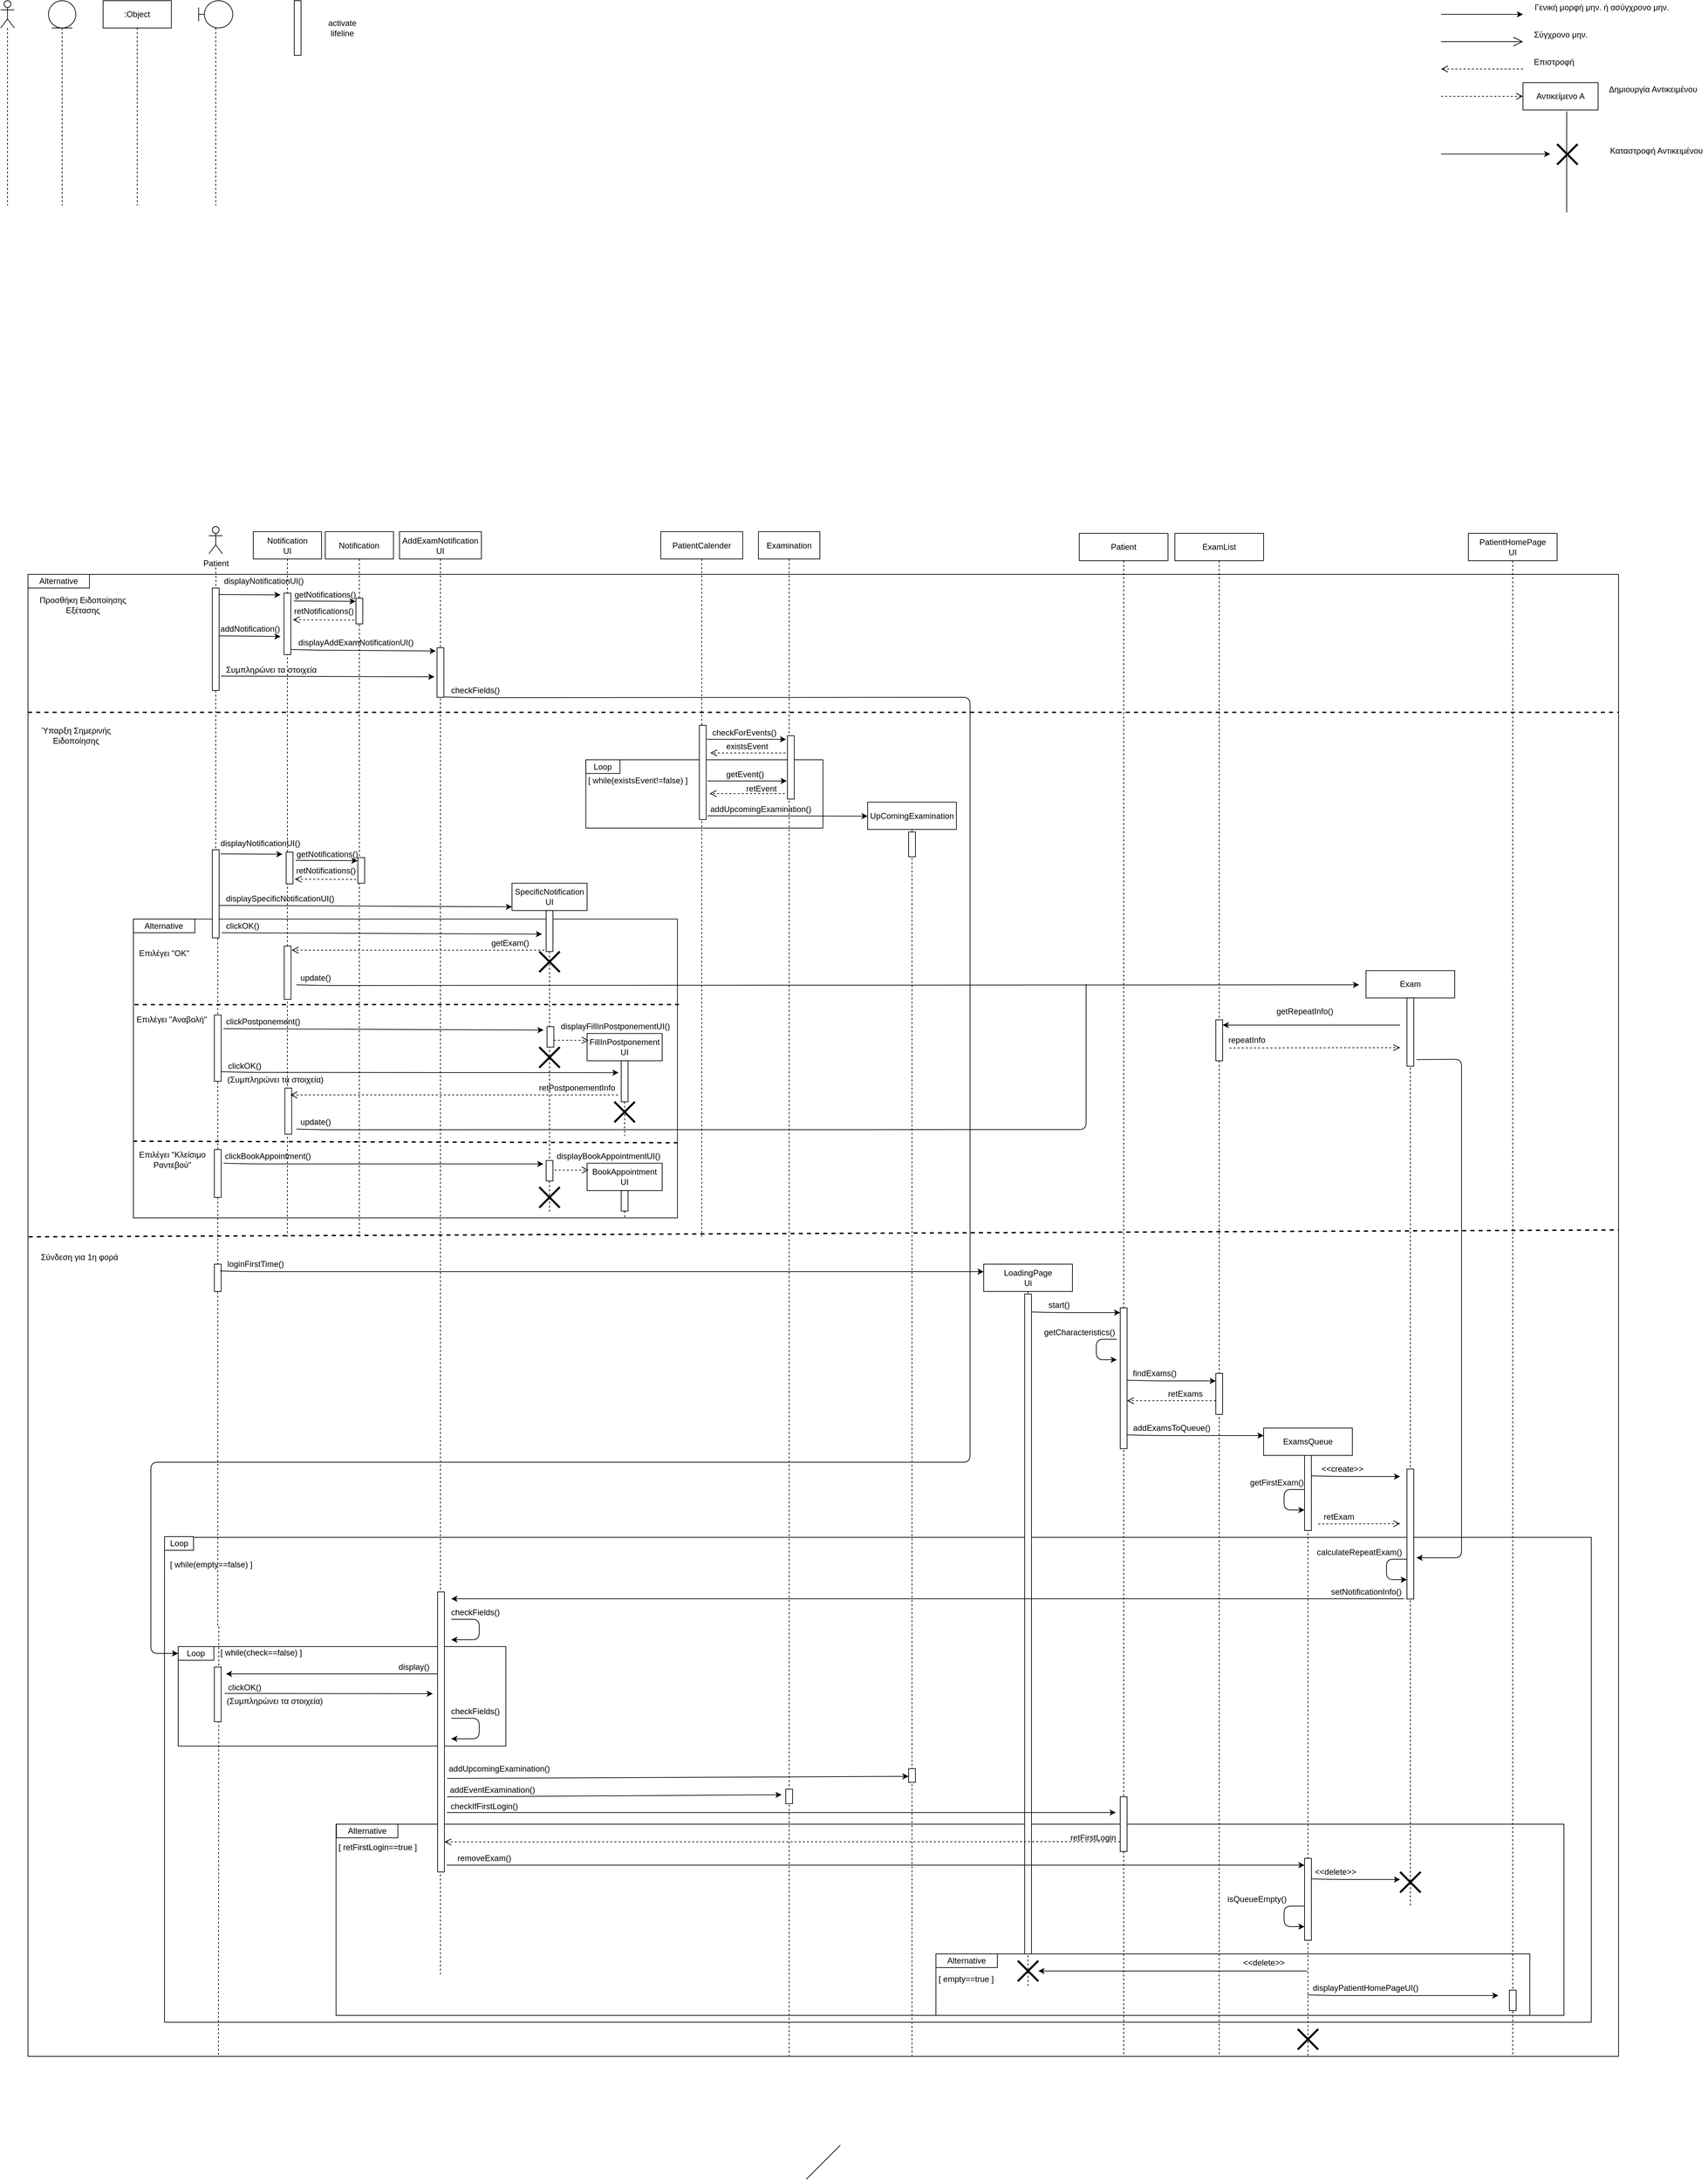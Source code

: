 <mxfile version="14.6.13" type="device"><diagram id="oEIhFgNjH7KnF-jAzQZn" name="Page-1"><mxGraphModel dx="3422" dy="1450" grid="1" gridSize="10" guides="1" tooltips="1" connect="1" arrows="1" fold="1" page="1" pageScale="1" pageWidth="827" pageHeight="1169" math="0" shadow="0"><root><mxCell id="0"/><mxCell id="1" parent="0"/><mxCell id="MWyaA15_WhM3w1yHsgMe-111" value="" style="rounded=0;whiteSpace=wrap;html=1;" parent="1" vertex="1"><mxGeometry x="-220" y="890" width="2330" height="2170" as="geometry"/></mxCell><mxCell id="gVctPpFRNkKKMHkabegQ-100" value="" style="rounded=0;whiteSpace=wrap;html=1;" parent="1" vertex="1"><mxGeometry x="-20" y="2300" width="2090" height="710" as="geometry"/></mxCell><mxCell id="gVctPpFRNkKKMHkabegQ-74" value="" style="rounded=0;whiteSpace=wrap;html=1;" parent="1" vertex="1"><mxGeometry x="231.3" y="2720" width="1798.7" height="280" as="geometry"/></mxCell><mxCell id="gVctPpFRNkKKMHkabegQ-92" value="" style="rounded=0;whiteSpace=wrap;html=1;" parent="1" vertex="1"><mxGeometry x="1110" y="2910" width="870" height="90" as="geometry"/></mxCell><mxCell id="gVctPpFRNkKKMHkabegQ-76" value="&lt;span style=&quot;color: rgb(0 , 0 , 0) ; font-family: &amp;#34;helvetica&amp;#34; ; font-size: 12px ; font-style: normal ; font-weight: 400 ; letter-spacing: normal ; text-align: center ; text-indent: 0px ; text-transform: none ; word-spacing: 0px ; background-color: rgb(248 , 249 , 250) ; display: inline ; float: none&quot;&gt;[ retFirstLogin==true ]&lt;/span&gt;" style="text;whiteSpace=wrap;html=1;" parent="1" vertex="1"><mxGeometry x="232.81" y="2740" width="127.76" height="30" as="geometry"/></mxCell><mxCell id="gVctPpFRNkKKMHkabegQ-23" value="" style="rounded=0;whiteSpace=wrap;html=1;" parent="1" vertex="1"><mxGeometry y="2460" width="480" height="145.62" as="geometry"/></mxCell><mxCell id="gVctPpFRNkKKMHkabegQ-24" value="Loop" style="rounded=0;whiteSpace=wrap;html=1;" parent="1" vertex="1"><mxGeometry y="2460" width="52.25" height="20" as="geometry"/></mxCell><mxCell id="MWyaA15_WhM3w1yHsgMe-112" value="Alternative" style="rounded=0;whiteSpace=wrap;html=1;" parent="1" vertex="1"><mxGeometry x="-220.0" y="890" width="90" height="20" as="geometry"/></mxCell><mxCell id="MWyaA15_WhM3w1yHsgMe-88" value="" style="rounded=0;whiteSpace=wrap;html=1;" parent="1" vertex="1"><mxGeometry x="597.19" y="1161.5" width="347.3" height="100" as="geometry"/></mxCell><mxCell id="MWyaA15_WhM3w1yHsgMe-33" value="" style="rounded=0;whiteSpace=wrap;html=1;" parent="1" vertex="1"><mxGeometry x="-65.59" y="1394.75" width="796.89" height="437.5" as="geometry"/></mxCell><mxCell id="MWyaA15_WhM3w1yHsgMe-34" value="Alternative" style="rounded=0;whiteSpace=wrap;html=1;" parent="1" vertex="1"><mxGeometry x="-65.59" y="1394.75" width="90" height="20" as="geometry"/></mxCell><mxCell id="LCN4esUDgM0RxM2IpIkA-10" value="" style="endArrow=classic;html=1;" parent="1" edge="1"><mxGeometry width="50" height="50" relative="1" as="geometry"><mxPoint x="1850" y="70" as="sourcePoint"/><mxPoint x="1970" y="70" as="targetPoint"/></mxGeometry></mxCell><mxCell id="LCN4esUDgM0RxM2IpIkA-11" value="Γενική μορφή μην. ή ασύγχρονο μην." style="text;html=1;align=center;verticalAlign=middle;resizable=0;points=[];autosize=1;strokeColor=none;" parent="1" vertex="1"><mxGeometry x="1980" y="50" width="210" height="20" as="geometry"/></mxCell><mxCell id="LCN4esUDgM0RxM2IpIkA-12" value="" style="endArrow=open;endFill=1;endSize=12;html=1;" parent="1" edge="1"><mxGeometry width="160" relative="1" as="geometry"><mxPoint x="1850" y="110" as="sourcePoint"/><mxPoint x="1970" y="110" as="targetPoint"/></mxGeometry></mxCell><mxCell id="LCN4esUDgM0RxM2IpIkA-13" value="Σύγχρονο μην." style="text;html=1;align=center;verticalAlign=middle;resizable=0;points=[];autosize=1;strokeColor=none;" parent="1" vertex="1"><mxGeometry x="1980" y="90" width="90" height="20" as="geometry"/></mxCell><mxCell id="LCN4esUDgM0RxM2IpIkA-15" value="" style="html=1;verticalAlign=bottom;endArrow=open;dashed=1;endSize=8;" parent="1" edge="1"><mxGeometry relative="1" as="geometry"><mxPoint x="1970" y="150" as="sourcePoint"/><mxPoint x="1850" y="150" as="targetPoint"/></mxGeometry></mxCell><mxCell id="LCN4esUDgM0RxM2IpIkA-16" value="Επιστροφή" style="text;html=1;align=center;verticalAlign=middle;resizable=0;points=[];autosize=1;strokeColor=none;" parent="1" vertex="1"><mxGeometry x="1980" y="130" width="70" height="20" as="geometry"/></mxCell><mxCell id="LCN4esUDgM0RxM2IpIkA-17" value="" style="html=1;verticalAlign=bottom;endArrow=open;dashed=1;endSize=8;" parent="1" edge="1"><mxGeometry relative="1" as="geometry"><mxPoint x="1850" y="190" as="sourcePoint"/><mxPoint x="1970" y="190" as="targetPoint"/></mxGeometry></mxCell><mxCell id="LCN4esUDgM0RxM2IpIkA-18" value="Αντικείμενο Α" style="rounded=0;whiteSpace=wrap;html=1;" parent="1" vertex="1"><mxGeometry x="1970" y="170" width="110" height="40" as="geometry"/></mxCell><mxCell id="LCN4esUDgM0RxM2IpIkA-19" value="Δημιουργία Αντικειμένου" style="text;html=1;align=center;verticalAlign=middle;resizable=0;points=[];autosize=1;strokeColor=none;" parent="1" vertex="1"><mxGeometry x="2090" y="170" width="140" height="20" as="geometry"/></mxCell><mxCell id="LCN4esUDgM0RxM2IpIkA-20" value=":Object" style="shape=umlLifeline;perimeter=lifelinePerimeter;whiteSpace=wrap;html=1;container=1;collapsible=0;recursiveResize=0;outlineConnect=0;" parent="1" vertex="1"><mxGeometry x="-110" y="50" width="100" height="300" as="geometry"/></mxCell><mxCell id="LCN4esUDgM0RxM2IpIkA-25" value="" style="shape=umlLifeline;participant=umlActor;perimeter=lifelinePerimeter;whiteSpace=wrap;html=1;container=1;collapsible=0;recursiveResize=0;verticalAlign=top;spacingTop=36;outlineConnect=0;" parent="1" vertex="1"><mxGeometry x="-260" y="50" width="20" height="300" as="geometry"/></mxCell><mxCell id="LCN4esUDgM0RxM2IpIkA-26" value="" style="shape=umlLifeline;participant=umlEntity;perimeter=lifelinePerimeter;whiteSpace=wrap;html=1;container=1;collapsible=0;recursiveResize=0;verticalAlign=top;spacingTop=36;outlineConnect=0;" parent="1" vertex="1"><mxGeometry x="-190" y="50" width="40" height="300" as="geometry"/></mxCell><mxCell id="LCN4esUDgM0RxM2IpIkA-27" value="" style="shape=umlLifeline;participant=umlBoundary;perimeter=lifelinePerimeter;whiteSpace=wrap;html=1;container=1;collapsible=0;recursiveResize=0;verticalAlign=top;spacingTop=36;outlineConnect=0;" parent="1" vertex="1"><mxGeometry x="30" y="50" width="50" height="300" as="geometry"/></mxCell><mxCell id="LCN4esUDgM0RxM2IpIkA-28" value="" style="html=1;points=[];perimeter=orthogonalPerimeter;" parent="1" vertex="1"><mxGeometry x="170" y="50" width="10" height="80" as="geometry"/></mxCell><mxCell id="LCN4esUDgM0RxM2IpIkA-29" value="activate&lt;br&gt;lifeline" style="text;html=1;align=center;verticalAlign=middle;resizable=0;points=[];autosize=1;strokeColor=none;" parent="1" vertex="1"><mxGeometry x="210" y="75" width="60" height="30" as="geometry"/></mxCell><mxCell id="LCN4esUDgM0RxM2IpIkA-30" value="" style="shape=umlDestroy;whiteSpace=wrap;html=1;strokeWidth=3;" parent="1" vertex="1"><mxGeometry x="2020" y="260" width="30" height="30" as="geometry"/></mxCell><mxCell id="LCN4esUDgM0RxM2IpIkA-31" value="" style="endArrow=classic;html=1;" parent="1" edge="1"><mxGeometry width="50" height="50" relative="1" as="geometry"><mxPoint x="1850" y="274.5" as="sourcePoint"/><mxPoint x="2010" y="274.5" as="targetPoint"/></mxGeometry></mxCell><mxCell id="LCN4esUDgM0RxM2IpIkA-32" value="" style="endArrow=none;html=1;exitX=0.582;exitY=1.05;exitDx=0;exitDy=0;exitPerimeter=0;" parent="1" source="LCN4esUDgM0RxM2IpIkA-18" edge="1"><mxGeometry width="50" height="50" relative="1" as="geometry"><mxPoint x="2160" y="140" as="sourcePoint"/><mxPoint x="2034" y="360" as="targetPoint"/></mxGeometry></mxCell><mxCell id="LCN4esUDgM0RxM2IpIkA-33" value="Καταστροφή Αντικειμένου" style="text;html=1;align=center;verticalAlign=middle;resizable=0;points=[];autosize=1;strokeColor=none;" parent="1" vertex="1"><mxGeometry x="2090" y="260" width="150" height="20" as="geometry"/></mxCell><mxCell id="Wk3FWCUv6LoCJcl0GK9C-16" value="Patient" style="shape=umlActor;verticalLabelPosition=bottom;verticalAlign=top;html=1;outlineConnect=0;" parent="1" vertex="1"><mxGeometry x="45" y="820" width="20" height="40" as="geometry"/></mxCell><mxCell id="Wk3FWCUv6LoCJcl0GK9C-24" value="" style="endArrow=classic;html=1;" parent="1" edge="1"><mxGeometry width="50" height="50" relative="1" as="geometry"><mxPoint x="59.19" y="980" as="sourcePoint"/><mxPoint x="150" y="981" as="targetPoint"/></mxGeometry></mxCell><mxCell id="Wk3FWCUv6LoCJcl0GK9C-48" value="" style="html=1;points=[];perimeter=orthogonalPerimeter;" parent="1" vertex="1"><mxGeometry x="50" y="910" width="10" height="150" as="geometry"/></mxCell><mxCell id="Wk3FWCUv6LoCJcl0GK9C-49" value="" style="edgeStyle=orthogonalEdgeStyle;rounded=0;orthogonalLoop=1;jettySize=auto;html=1;dashed=1;endArrow=none;endFill=0;" parent="1" target="Wk3FWCUv6LoCJcl0GK9C-48" edge="1"><mxGeometry relative="1" as="geometry"><mxPoint x="55" y="1130" as="targetPoint"/><mxPoint x="55" y="880" as="sourcePoint"/></mxGeometry></mxCell><mxCell id="Wk3FWCUv6LoCJcl0GK9C-90" value="" style="edgeStyle=orthogonalEdgeStyle;rounded=0;orthogonalLoop=1;jettySize=auto;html=1;dashed=1;endArrow=none;endFill=0;startArrow=none;" parent="1" source="MWyaA15_WhM3w1yHsgMe-66" edge="1"><mxGeometry relative="1" as="geometry"><mxPoint x="59" y="3060" as="targetPoint"/><mxPoint x="53.19" y="839.75" as="sourcePoint"/></mxGeometry></mxCell><mxCell id="MWyaA15_WhM3w1yHsgMe-1" value="&lt;span style=&quot;color: rgba(0 , 0 , 0 , 0) ; font-family: monospace ; font-size: 0px&quot;&gt;%3CmxGraphModel%3E%3Croot%3E%3CmxCell%20id%3D%220%22%2F%3E%3CmxCell%20id%3D%221%22%20parent%3D%220%22%2F%3E%3CmxCell%20id%3D%222%22%20value%3D%22%CE%A0%CF%81%CE%BF%CF%83%CE%B8%CE%AE%CE%BA%CE%B7%20%CE%95%CE%B9%CE%B4%CE%BF%CF%80%CE%BF%CE%AF%CE%B7%CF%83%CE%B7%CF%82%20%CE%95%CE%BE%CE%AD%CF%84%CE%B1%CF%83%CE%B7%CF%82%22%20style%3D%22text%3Bhtml%3D1%3Balign%3Dcenter%3BverticalAlign%3Dmiddle%3Bresizable%3D0%3Bpoints%3D%5B%5D%3Bautosize%3D1%3BstrokeColor%3Dnone%3B%22%20vertex%3D%221%22%20parent%3D%221%22%3E%3CmxGeometry%20x%3D%22-310%22%20y%3D%222420%22%20width%3D%22200%22%20height%3D%2220%22%20as%3D%22geometry%22%2F%3E%3C%2FmxCell%3E%3C%2Froot%3E%3C%2FmxGraphModel%3E&lt;/span&gt;" style="text;html=1;align=center;verticalAlign=middle;resizable=0;points=[];autosize=1;strokeColor=none;" parent="1" vertex="1"><mxGeometry x="-70" y="910" width="20" height="20" as="geometry"/></mxCell><mxCell id="MWyaA15_WhM3w1yHsgMe-3" value="Notification&lt;br&gt;UI" style="shape=umlLifeline;perimeter=lifelinePerimeter;whiteSpace=wrap;html=1;container=1;collapsible=0;recursiveResize=0;outlineConnect=0;" parent="1" vertex="1"><mxGeometry x="110" y="827.5" width="100" height="1032.5" as="geometry"/></mxCell><mxCell id="MWyaA15_WhM3w1yHsgMe-5" value="" style="html=1;points=[];perimeter=orthogonalPerimeter;" parent="MWyaA15_WhM3w1yHsgMe-3" vertex="1"><mxGeometry x="45" y="90" width="10" height="90" as="geometry"/></mxCell><mxCell id="MWyaA15_WhM3w1yHsgMe-60" value="" style="html=1;points=[];perimeter=orthogonalPerimeter;" parent="MWyaA15_WhM3w1yHsgMe-3" vertex="1"><mxGeometry x="46.3" y="814.75" width="10" height="67.5" as="geometry"/></mxCell><mxCell id="MWyaA15_WhM3w1yHsgMe-4" value="addNotification()" style="text;html=1;align=center;verticalAlign=middle;resizable=0;points=[];autosize=1;strokeColor=none;" parent="1" vertex="1"><mxGeometry x="55" y="960" width="100" height="20" as="geometry"/></mxCell><mxCell id="MWyaA15_WhM3w1yHsgMe-6" value="AddExamNotification&lt;br&gt;UI" style="shape=umlLifeline;perimeter=lifelinePerimeter;whiteSpace=wrap;html=1;container=1;collapsible=0;recursiveResize=0;outlineConnect=0;" parent="1" vertex="1"><mxGeometry x="324.19" y="827.5" width="120" height="2112.5" as="geometry"/></mxCell><mxCell id="MWyaA15_WhM3w1yHsgMe-7" value="" style="html=1;points=[];perimeter=orthogonalPerimeter;" parent="MWyaA15_WhM3w1yHsgMe-6" vertex="1"><mxGeometry x="55" y="170" width="10" height="72.5" as="geometry"/></mxCell><mxCell id="MWyaA15_WhM3w1yHsgMe-8" value="" style="endArrow=classic;html=1;entryX=-0.179;entryY=0.065;entryDx=0;entryDy=0;entryPerimeter=0;" parent="1" target="MWyaA15_WhM3w1yHsgMe-7" edge="1"><mxGeometry width="50" height="50" relative="1" as="geometry"><mxPoint x="164.6" y="1000" as="sourcePoint"/><mxPoint x="370" y="1001" as="targetPoint"/><Array as="points"><mxPoint x="205.41" y="1001"/></Array></mxGeometry></mxCell><mxCell id="MWyaA15_WhM3w1yHsgMe-9" value="" style="endArrow=classic;html=1;" parent="1" edge="1"><mxGeometry width="50" height="50" relative="1" as="geometry"><mxPoint x="59.19" y="919.5" as="sourcePoint"/><mxPoint x="150" y="920" as="targetPoint"/></mxGeometry></mxCell><mxCell id="MWyaA15_WhM3w1yHsgMe-10" value="displayNotificationUI()" style="text;html=1;align=center;verticalAlign=middle;resizable=0;points=[];autosize=1;strokeColor=none;" parent="1" vertex="1"><mxGeometry x="60" y="890" width="130" height="20" as="geometry"/></mxCell><mxCell id="MWyaA15_WhM3w1yHsgMe-11" value="displayAddExamNotificationUI()" style="text;html=1;align=center;verticalAlign=middle;resizable=0;points=[];autosize=1;strokeColor=none;" parent="1" vertex="1"><mxGeometry x="170" y="980" width="180" height="20" as="geometry"/></mxCell><mxCell id="MWyaA15_WhM3w1yHsgMe-12" value="(Συμπληρώνει τα στοιχεία)" style="text;html=1;align=center;verticalAlign=middle;resizable=0;points=[];autosize=1;strokeColor=none;" parent="1" vertex="1"><mxGeometry x="62" y="1620.25" width="160" height="20" as="geometry"/></mxCell><mxCell id="MWyaA15_WhM3w1yHsgMe-13" value="" style="endArrow=classic;html=1;entryX=-0.39;entryY=0.29;entryDx=0;entryDy=0;entryPerimeter=0;" parent="1" target="MWyaA15_WhM3w1yHsgMe-55" edge="1"><mxGeometry width="50" height="50" relative="1" as="geometry"><mxPoint x="63.0" y="1618.25" as="sourcePoint"/><mxPoint x="633.81" y="1619.25" as="targetPoint"/><Array as="points"><mxPoint x="103.81" y="1619.25"/></Array></mxGeometry></mxCell><mxCell id="MWyaA15_WhM3w1yHsgMe-14" value="clickOK()" style="text;html=1;align=center;verticalAlign=middle;resizable=0;points=[];autosize=1;strokeColor=none;" parent="1" vertex="1"><mxGeometry x="67" y="1600.25" width="60" height="20" as="geometry"/></mxCell><mxCell id="MWyaA15_WhM3w1yHsgMe-16" value="" style="endArrow=classic;html=1;entryX=0;entryY=0.5;entryDx=0;entryDy=0;" parent="1" target="gVctPpFRNkKKMHkabegQ-24" edge="1"><mxGeometry width="50" height="50" relative="1" as="geometry"><mxPoint x="390.0" y="1069.5" as="sourcePoint"/><mxPoint x="-10" y="2470" as="targetPoint"/><Array as="points"><mxPoint x="430.81" y="1070.5"/><mxPoint x="1160" y="1070"/><mxPoint x="1160" y="2190"/><mxPoint x="-40" y="2190"/><mxPoint x="-40" y="2470"/></Array></mxGeometry></mxCell><mxCell id="MWyaA15_WhM3w1yHsgMe-17" value="checkFields()" style="text;html=1;align=center;verticalAlign=middle;resizable=0;points=[];autosize=1;strokeColor=none;" parent="1" vertex="1"><mxGeometry x="390" y="1049.5" width="90" height="20" as="geometry"/></mxCell><mxCell id="MWyaA15_WhM3w1yHsgMe-18" value="" style="endArrow=classic;html=1;" parent="1" edge="1"><mxGeometry width="50" height="50" relative="1" as="geometry"><mxPoint x="60.0" y="1374.75" as="sourcePoint"/><mxPoint x="489" y="1376.75" as="targetPoint"/></mxGeometry></mxCell><mxCell id="MWyaA15_WhM3w1yHsgMe-19" value="Notification" style="shape=umlLifeline;perimeter=lifelinePerimeter;whiteSpace=wrap;html=1;container=1;collapsible=0;recursiveResize=0;outlineConnect=0;" parent="1" vertex="1"><mxGeometry x="215.41" y="827.5" width="100" height="1032.5" as="geometry"/></mxCell><mxCell id="MWyaA15_WhM3w1yHsgMe-20" value="" style="html=1;points=[];perimeter=orthogonalPerimeter;" parent="MWyaA15_WhM3w1yHsgMe-19" vertex="1"><mxGeometry x="45" y="97.5" width="10" height="37.5" as="geometry"/></mxCell><mxCell id="MWyaA15_WhM3w1yHsgMe-24" value="retNotifications()" style="text;html=1;align=center;verticalAlign=middle;resizable=0;points=[];autosize=1;strokeColor=none;" parent="MWyaA15_WhM3w1yHsgMe-19" vertex="1"><mxGeometry x="-52" y="106.25" width="100" height="20" as="geometry"/></mxCell><mxCell id="MWyaA15_WhM3w1yHsgMe-21" value="" style="endArrow=classic;html=1;" parent="1" edge="1"><mxGeometry width="50" height="50" relative="1" as="geometry"><mxPoint x="169.19" y="929" as="sourcePoint"/><mxPoint x="260" y="929.5" as="targetPoint"/></mxGeometry></mxCell><mxCell id="MWyaA15_WhM3w1yHsgMe-22" value="getNotifications()" style="text;html=1;align=center;verticalAlign=middle;resizable=0;points=[];autosize=1;strokeColor=none;" parent="1" vertex="1"><mxGeometry x="160" y="910" width="110" height="20" as="geometry"/></mxCell><mxCell id="MWyaA15_WhM3w1yHsgMe-23" value="" style="html=1;verticalAlign=bottom;endArrow=open;dashed=1;endSize=8;" parent="1" edge="1"><mxGeometry relative="1" as="geometry"><mxPoint x="258" y="957" as="sourcePoint"/><mxPoint x="168" y="956.5" as="targetPoint"/></mxGeometry></mxCell><mxCell id="MWyaA15_WhM3w1yHsgMe-25" value="SpecificNotification&lt;br&gt;UI" style="shape=umlLifeline;perimeter=lifelinePerimeter;whiteSpace=wrap;html=1;container=1;collapsible=0;recursiveResize=0;outlineConnect=0;" parent="1" vertex="1"><mxGeometry x="489" y="1342.25" width="110" height="482.5" as="geometry"/></mxCell><mxCell id="MWyaA15_WhM3w1yHsgMe-26" value="" style="html=1;points=[];perimeter=orthogonalPerimeter;" parent="MWyaA15_WhM3w1yHsgMe-25" vertex="1"><mxGeometry x="50" y="40" width="10" height="60" as="geometry"/></mxCell><mxCell id="MWyaA15_WhM3w1yHsgMe-43" value="" style="shape=umlDestroy;whiteSpace=wrap;html=1;strokeWidth=3;" parent="MWyaA15_WhM3w1yHsgMe-25" vertex="1"><mxGeometry x="40.0" y="100" width="30" height="30" as="geometry"/></mxCell><mxCell id="MWyaA15_WhM3w1yHsgMe-69" value="" style="shape=umlDestroy;whiteSpace=wrap;html=1;strokeWidth=3;" parent="MWyaA15_WhM3w1yHsgMe-25" vertex="1"><mxGeometry x="40.0" y="240" width="30" height="30" as="geometry"/></mxCell><mxCell id="MWyaA15_WhM3w1yHsgMe-71" value="" style="html=1;points=[];perimeter=orthogonalPerimeter;" parent="MWyaA15_WhM3w1yHsgMe-25" vertex="1"><mxGeometry x="50.0" y="406" width="10" height="30" as="geometry"/></mxCell><mxCell id="MWyaA15_WhM3w1yHsgMe-78" value="" style="shape=umlDestroy;whiteSpace=wrap;html=1;strokeWidth=3;" parent="MWyaA15_WhM3w1yHsgMe-25" vertex="1"><mxGeometry x="40.0" y="445" width="30" height="30" as="geometry"/></mxCell><mxCell id="MWyaA15_WhM3w1yHsgMe-30" value="displaySpecificNotificationUI()" style="text;html=1;align=center;verticalAlign=middle;resizable=0;points=[];autosize=1;strokeColor=none;" parent="1" vertex="1"><mxGeometry x="64" y="1354.75" width="170" height="20" as="geometry"/></mxCell><mxCell id="MWyaA15_WhM3w1yHsgMe-31" value="" style="endArrow=classic;html=1;" parent="1" edge="1"><mxGeometry width="50" height="50" relative="1" as="geometry"><mxPoint x="64" y="1414.75" as="sourcePoint"/><mxPoint x="533" y="1416.75" as="targetPoint"/></mxGeometry></mxCell><mxCell id="MWyaA15_WhM3w1yHsgMe-32" value="clickOK()" style="text;html=1;align=center;verticalAlign=middle;resizable=0;points=[];autosize=1;strokeColor=none;" parent="1" vertex="1"><mxGeometry x="64" y="1394.75" width="60" height="20" as="geometry"/></mxCell><mxCell id="MWyaA15_WhM3w1yHsgMe-35" value="" style="endArrow=none;dashed=1;html=1;entryX=1.003;entryY=0.279;entryDx=0;entryDy=0;entryPerimeter=0;strokeWidth=2;" parent="1" edge="1"><mxGeometry width="50" height="50" relative="1" as="geometry"><mxPoint x="-64" y="1520" as="sourcePoint"/><mxPoint x="733.691" y="1519.813" as="targetPoint"/><Array as="points"/></mxGeometry></mxCell><mxCell id="MWyaA15_WhM3w1yHsgMe-38" value="Επιλέγει &quot;ΟΚ&quot;" style="text;html=1;align=center;verticalAlign=middle;resizable=0;points=[];autosize=1;strokeColor=none;" parent="1" vertex="1"><mxGeometry x="-65.59" y="1434.75" width="90" height="20" as="geometry"/></mxCell><mxCell id="MWyaA15_WhM3w1yHsgMe-41" value="" style="html=1;verticalAlign=bottom;endArrow=open;dashed=1;endSize=8;" parent="1" edge="1"><mxGeometry relative="1" as="geometry"><mxPoint x="536.3" y="1440.25" as="sourcePoint"/><mxPoint x="166.3" y="1440.25" as="targetPoint"/></mxGeometry></mxCell><mxCell id="MWyaA15_WhM3w1yHsgMe-42" value="getExam()" style="text;html=1;align=center;verticalAlign=middle;resizable=0;points=[];autosize=1;strokeColor=none;" parent="1" vertex="1"><mxGeometry x="451.3" y="1420.25" width="70" height="20" as="geometry"/></mxCell><mxCell id="MWyaA15_WhM3w1yHsgMe-44" value="" style="html=1;points=[];perimeter=orthogonalPerimeter;" parent="1" vertex="1"><mxGeometry x="155.3" y="1434.25" width="10" height="78" as="geometry"/></mxCell><mxCell id="MWyaA15_WhM3w1yHsgMe-45" value="" style="endArrow=classic;html=1;" parent="1" edge="1"><mxGeometry width="50" height="50" relative="1" as="geometry"><mxPoint x="173.19" y="1491" as="sourcePoint"/><mxPoint x="1730" y="1491" as="targetPoint"/><Array as="points"><mxPoint x="214.0" y="1492"/></Array></mxGeometry></mxCell><mxCell id="MWyaA15_WhM3w1yHsgMe-46" value="update()" style="text;html=1;align=center;verticalAlign=middle;resizable=0;points=[];autosize=1;strokeColor=none;" parent="1" vertex="1"><mxGeometry x="171.3" y="1471" width="60" height="20" as="geometry"/></mxCell><mxCell id="MWyaA15_WhM3w1yHsgMe-47" value="Επιλέγει &quot;Αναβολή&quot;" style="text;html=1;align=center;verticalAlign=middle;resizable=0;points=[];autosize=1;strokeColor=none;" parent="1" vertex="1"><mxGeometry x="-70" y="1532.25" width="120" height="20" as="geometry"/></mxCell><mxCell id="MWyaA15_WhM3w1yHsgMe-49" value="" style="endArrow=classic;html=1;" parent="1" edge="1"><mxGeometry width="50" height="50" relative="1" as="geometry"><mxPoint x="66.3" y="1555.25" as="sourcePoint"/><mxPoint x="535.3" y="1557.25" as="targetPoint"/></mxGeometry></mxCell><mxCell id="MWyaA15_WhM3w1yHsgMe-50" value="clickPostponement()" style="text;html=1;align=center;verticalAlign=middle;resizable=0;points=[];autosize=1;strokeColor=none;" parent="1" vertex="1"><mxGeometry x="64" y="1535.25" width="120" height="20" as="geometry"/></mxCell><mxCell id="MWyaA15_WhM3w1yHsgMe-53" value="" style="html=1;points=[];perimeter=orthogonalPerimeter;" parent="1" vertex="1"><mxGeometry x="540.3" y="1552.25" width="10" height="30" as="geometry"/></mxCell><mxCell id="MWyaA15_WhM3w1yHsgMe-54" value="FillInPostponement&lt;br&gt;UI" style="shape=umlLifeline;perimeter=lifelinePerimeter;whiteSpace=wrap;html=1;container=1;collapsible=0;recursiveResize=0;outlineConnect=0;" parent="1" vertex="1"><mxGeometry x="599" y="1562.25" width="110" height="150" as="geometry"/></mxCell><mxCell id="MWyaA15_WhM3w1yHsgMe-55" value="" style="html=1;points=[];perimeter=orthogonalPerimeter;" parent="MWyaA15_WhM3w1yHsgMe-54" vertex="1"><mxGeometry x="50" y="40" width="10" height="60" as="geometry"/></mxCell><mxCell id="MWyaA15_WhM3w1yHsgMe-56" value="" style="shape=umlDestroy;whiteSpace=wrap;html=1;strokeWidth=3;" parent="MWyaA15_WhM3w1yHsgMe-54" vertex="1"><mxGeometry x="40.0" y="100" width="30" height="30" as="geometry"/></mxCell><mxCell id="MWyaA15_WhM3w1yHsgMe-57" value="" style="html=1;verticalAlign=bottom;endArrow=open;dashed=1;endSize=8;" parent="1" edge="1"><mxGeometry relative="1" as="geometry"><mxPoint x="550.3" y="1572.25" as="sourcePoint"/><mxPoint x="601.3" y="1572.25" as="targetPoint"/></mxGeometry></mxCell><mxCell id="MWyaA15_WhM3w1yHsgMe-58" value="displayFillInPostponementUI()" style="text;html=1;align=center;verticalAlign=middle;resizable=0;points=[];autosize=1;strokeColor=none;" parent="1" vertex="1"><mxGeometry x="550.3" y="1542.25" width="180" height="20" as="geometry"/></mxCell><mxCell id="MWyaA15_WhM3w1yHsgMe-59" value="" style="html=1;verticalAlign=bottom;endArrow=open;dashed=1;endSize=8;" parent="1" edge="1"><mxGeometry relative="1" as="geometry"><mxPoint x="644.3" y="1652.25" as="sourcePoint"/><mxPoint x="164.3" y="1652.25" as="targetPoint"/></mxGeometry></mxCell><mxCell id="MWyaA15_WhM3w1yHsgMe-61" value="" style="endArrow=none;html=1;endFill=0;" parent="1" edge="1"><mxGeometry width="50" height="50" relative="1" as="geometry"><mxPoint x="173.19" y="1702.25" as="sourcePoint"/><mxPoint x="1330" y="1490" as="targetPoint"/><Array as="points"><mxPoint x="214.0" y="1703.25"/><mxPoint x="1330" y="1703"/></Array></mxGeometry></mxCell><mxCell id="MWyaA15_WhM3w1yHsgMe-62" value="update()" style="text;html=1;align=center;verticalAlign=middle;resizable=0;points=[];autosize=1;strokeColor=none;" parent="1" vertex="1"><mxGeometry x="171.3" y="1682.25" width="60" height="20" as="geometry"/></mxCell><mxCell id="MWyaA15_WhM3w1yHsgMe-63" value="retPostponementInfo" style="text;html=1;align=center;verticalAlign=middle;resizable=0;points=[];autosize=1;strokeColor=none;" parent="1" vertex="1"><mxGeometry x="519.3" y="1632.25" width="130" height="20" as="geometry"/></mxCell><mxCell id="MWyaA15_WhM3w1yHsgMe-64" value="" style="endArrow=none;dashed=1;html=1;entryX=1.003;entryY=0.279;entryDx=0;entryDy=0;entryPerimeter=0;strokeWidth=2;" parent="1" edge="1"><mxGeometry width="50" height="50" relative="1" as="geometry"><mxPoint x="-66" y="1720" as="sourcePoint"/><mxPoint x="731.331" y="1722.253" as="targetPoint"/><Array as="points"/></mxGeometry></mxCell><mxCell id="MWyaA15_WhM3w1yHsgMe-65" value="Επιλέγει &quot;Κλείσιμο &lt;br&gt;Ραντεβού&quot;" style="text;html=1;align=center;verticalAlign=middle;resizable=0;points=[];autosize=1;strokeColor=none;" parent="1" vertex="1"><mxGeometry x="-63.7" y="1732.25" width="110" height="30" as="geometry"/></mxCell><mxCell id="MWyaA15_WhM3w1yHsgMe-66" value="" style="html=1;points=[];perimeter=orthogonalPerimeter;" parent="1" vertex="1"><mxGeometry x="53" y="1732.25" width="10" height="70" as="geometry"/></mxCell><mxCell id="MWyaA15_WhM3w1yHsgMe-67" value="" style="edgeStyle=orthogonalEdgeStyle;rounded=0;orthogonalLoop=1;jettySize=auto;html=1;dashed=1;endArrow=none;endFill=0;startArrow=none;" parent="1" source="Wk3FWCUv6LoCJcl0GK9C-48" target="MWyaA15_WhM3w1yHsgMe-66" edge="1"><mxGeometry relative="1" as="geometry"><mxPoint x="56" y="2020.8" as="targetPoint"/><mxPoint x="55" y="1060" as="sourcePoint"/></mxGeometry></mxCell><mxCell id="MWyaA15_WhM3w1yHsgMe-68" value="" style="endArrow=classic;html=1;" parent="1" edge="1"><mxGeometry width="50" height="50" relative="1" as="geometry"><mxPoint x="66.49" y="1752.25" as="sourcePoint"/><mxPoint x="535.0" y="1753.25" as="targetPoint"/><Array as="points"><mxPoint x="107.3" y="1753.25"/></Array></mxGeometry></mxCell><mxCell id="MWyaA15_WhM3w1yHsgMe-72" value="clickBookAppointment()" style="text;html=1;align=center;verticalAlign=middle;resizable=0;points=[];autosize=1;strokeColor=none;" parent="1" vertex="1"><mxGeometry x="61.3" y="1732.25" width="140" height="20" as="geometry"/></mxCell><mxCell id="MWyaA15_WhM3w1yHsgMe-73" value="BookAppointment&lt;br&gt;UI" style="shape=umlLifeline;perimeter=lifelinePerimeter;whiteSpace=wrap;html=1;container=1;collapsible=0;recursiveResize=0;outlineConnect=0;" parent="1" vertex="1"><mxGeometry x="599" y="1752.25" width="110" height="80" as="geometry"/></mxCell><mxCell id="MWyaA15_WhM3w1yHsgMe-74" value="" style="html=1;points=[];perimeter=orthogonalPerimeter;" parent="MWyaA15_WhM3w1yHsgMe-73" vertex="1"><mxGeometry x="50" y="40" width="10" height="30" as="geometry"/></mxCell><mxCell id="MWyaA15_WhM3w1yHsgMe-76" value="" style="html=1;verticalAlign=bottom;endArrow=open;dashed=1;endSize=8;" parent="1" edge="1"><mxGeometry relative="1" as="geometry"><mxPoint x="551.3" y="1762.25" as="sourcePoint"/><mxPoint x="601.3" y="1762.25" as="targetPoint"/></mxGeometry></mxCell><mxCell id="MWyaA15_WhM3w1yHsgMe-77" value="displayBookAppointmentUI()" style="text;html=1;align=center;verticalAlign=middle;resizable=0;points=[];autosize=1;strokeColor=none;" parent="1" vertex="1"><mxGeometry x="545.3" y="1732.25" width="170" height="20" as="geometry"/></mxCell><mxCell id="MWyaA15_WhM3w1yHsgMe-79" value="PatientCalender" style="shape=umlLifeline;perimeter=lifelinePerimeter;whiteSpace=wrap;html=1;container=1;collapsible=0;recursiveResize=0;outlineConnect=0;" parent="1" vertex="1"><mxGeometry x="707" y="827.5" width="120" height="1032.5" as="geometry"/></mxCell><mxCell id="MWyaA15_WhM3w1yHsgMe-80" value="" style="html=1;points=[];perimeter=orthogonalPerimeter;" parent="MWyaA15_WhM3w1yHsgMe-79" vertex="1"><mxGeometry x="56.49" y="283.5" width="10" height="138" as="geometry"/></mxCell><mxCell id="MWyaA15_WhM3w1yHsgMe-81" value="Examination" style="shape=umlLifeline;perimeter=lifelinePerimeter;whiteSpace=wrap;html=1;container=1;collapsible=0;recursiveResize=0;outlineConnect=0;" parent="1" vertex="1"><mxGeometry x="850" y="827.5" width="90" height="2232.5" as="geometry"/></mxCell><mxCell id="MWyaA15_WhM3w1yHsgMe-82" value="" style="html=1;points=[];perimeter=orthogonalPerimeter;" parent="MWyaA15_WhM3w1yHsgMe-81" vertex="1"><mxGeometry x="42.49" y="298.75" width="10" height="92.75" as="geometry"/></mxCell><mxCell id="MWyaA15_WhM3w1yHsgMe-84" value="checkForEvents()" style="text;html=1;align=center;verticalAlign=middle;resizable=0;points=[];autosize=1;strokeColor=none;" parent="1" vertex="1"><mxGeometry x="774.49" y="1111.5" width="110" height="20" as="geometry"/></mxCell><mxCell id="MWyaA15_WhM3w1yHsgMe-85" value="" style="endArrow=classic;html=1;" parent="1" edge="1"><mxGeometry width="50" height="50" relative="1" as="geometry"><mxPoint x="774.49" y="1131.5" as="sourcePoint"/><mxPoint x="890.49" y="1131.5" as="targetPoint"/></mxGeometry></mxCell><mxCell id="MWyaA15_WhM3w1yHsgMe-86" value="" style="html=1;verticalAlign=bottom;endArrow=open;dashed=1;endSize=8;" parent="1" edge="1"><mxGeometry relative="1" as="geometry"><mxPoint x="889.49" y="1151.5" as="sourcePoint"/><mxPoint x="779.49" y="1151.5" as="targetPoint"/></mxGeometry></mxCell><mxCell id="MWyaA15_WhM3w1yHsgMe-87" value="existsEvent" style="text;html=1;align=center;verticalAlign=middle;resizable=0;points=[];autosize=1;strokeColor=none;" parent="1" vertex="1"><mxGeometry x="793.49" y="1131.5" width="80" height="20" as="geometry"/></mxCell><mxCell id="MWyaA15_WhM3w1yHsgMe-89" value="Loop" style="rounded=0;whiteSpace=wrap;html=1;" parent="1" vertex="1"><mxGeometry x="597.19" y="1161.5" width="50" height="20" as="geometry"/></mxCell><mxCell id="MWyaA15_WhM3w1yHsgMe-90" value="[ while(existsEvent!=false) ]" style="text;html=1;align=center;verticalAlign=middle;resizable=0;points=[];autosize=1;strokeColor=none;" parent="1" vertex="1"><mxGeometry x="593" y="1181.5" width="160" height="20" as="geometry"/></mxCell><mxCell id="MWyaA15_WhM3w1yHsgMe-93" value="" style="html=1;verticalAlign=bottom;endArrow=open;dashed=1;endSize=8;" parent="1" edge="1"><mxGeometry relative="1" as="geometry"><mxPoint x="888.49" y="1211" as="sourcePoint"/><mxPoint x="778.49" y="1211" as="targetPoint"/></mxGeometry></mxCell><mxCell id="MWyaA15_WhM3w1yHsgMe-94" value="retEvent" style="text;html=1;align=center;verticalAlign=middle;resizable=0;points=[];autosize=1;strokeColor=none;" parent="1" vertex="1"><mxGeometry x="824.49" y="1193.5" width="60" height="20" as="geometry"/></mxCell><mxCell id="MWyaA15_WhM3w1yHsgMe-95" value="getEvent()" style="text;html=1;align=center;verticalAlign=middle;resizable=0;points=[];autosize=1;strokeColor=none;" parent="1" vertex="1"><mxGeometry x="795.49" y="1172.5" width="70" height="20" as="geometry"/></mxCell><mxCell id="MWyaA15_WhM3w1yHsgMe-96" value="" style="endArrow=classic;html=1;" parent="1" edge="1"><mxGeometry width="50" height="50" relative="1" as="geometry"><mxPoint x="775.49" y="1192.5" as="sourcePoint"/><mxPoint x="891.49" y="1192.5" as="targetPoint"/></mxGeometry></mxCell><mxCell id="MWyaA15_WhM3w1yHsgMe-98" value="&lt;span&gt;UpComingExamination&lt;/span&gt;" style="shape=umlLifeline;perimeter=lifelinePerimeter;whiteSpace=wrap;html=1;container=1;collapsible=0;recursiveResize=0;outlineConnect=0;" parent="1" vertex="1"><mxGeometry x="1010" y="1223.5" width="130" height="1836.5" as="geometry"/></mxCell><mxCell id="MWyaA15_WhM3w1yHsgMe-99" value="" style="html=1;points=[];perimeter=orthogonalPerimeter;" parent="MWyaA15_WhM3w1yHsgMe-98" vertex="1"><mxGeometry x="60" y="43.75" width="10" height="36.25" as="geometry"/></mxCell><mxCell id="MWyaA15_WhM3w1yHsgMe-100" value="" style="endArrow=classic;html=1;" parent="1" edge="1"><mxGeometry width="50" height="50" relative="1" as="geometry"><mxPoint x="775.49" y="1243.5" as="sourcePoint"/><mxPoint x="1010" y="1244" as="targetPoint"/></mxGeometry></mxCell><mxCell id="MWyaA15_WhM3w1yHsgMe-101" value="addUpcomingExamination()" style="text;html=1;align=center;verticalAlign=middle;resizable=0;points=[];autosize=1;strokeColor=none;" parent="1" vertex="1"><mxGeometry x="768.49" y="1223.5" width="170" height="20" as="geometry"/></mxCell><mxCell id="MWyaA15_WhM3w1yHsgMe-27" value="" style="html=1;points=[];perimeter=orthogonalPerimeter;" parent="1" vertex="1"><mxGeometry x="50" y="1293.25" width="10" height="129" as="geometry"/></mxCell><mxCell id="MWyaA15_WhM3w1yHsgMe-48" value="" style="html=1;points=[];perimeter=orthogonalPerimeter;" parent="1" vertex="1"><mxGeometry x="53" y="1535.25" width="10" height="97" as="geometry"/></mxCell><mxCell id="MWyaA15_WhM3w1yHsgMe-102" value="" style="endArrow=classic;html=1;" parent="1" edge="1"><mxGeometry width="50" height="50" relative="1" as="geometry"><mxPoint x="61.97" y="1299.25" as="sourcePoint"/><mxPoint x="152.78" y="1299.75" as="targetPoint"/></mxGeometry></mxCell><mxCell id="MWyaA15_WhM3w1yHsgMe-103" value="displayNotificationUI()" style="text;html=1;align=center;verticalAlign=middle;resizable=0;points=[];autosize=1;strokeColor=none;" parent="1" vertex="1"><mxGeometry x="55.19" y="1273.75" width="130" height="20" as="geometry"/></mxCell><mxCell id="MWyaA15_WhM3w1yHsgMe-104" value="" style="html=1;points=[];perimeter=orthogonalPerimeter;" parent="1" vertex="1"><mxGeometry x="263.19" y="1304.75" width="10" height="37.5" as="geometry"/></mxCell><mxCell id="MWyaA15_WhM3w1yHsgMe-105" value="retNotifications()" style="text;html=1;align=center;verticalAlign=middle;resizable=0;points=[];autosize=1;strokeColor=none;" parent="1" vertex="1"><mxGeometry x="166.19" y="1313.5" width="100" height="20" as="geometry"/></mxCell><mxCell id="MWyaA15_WhM3w1yHsgMe-106" value="" style="endArrow=classic;html=1;" parent="1" edge="1"><mxGeometry width="50" height="50" relative="1" as="geometry"><mxPoint x="171.97" y="1308.75" as="sourcePoint"/><mxPoint x="262.78" y="1309.25" as="targetPoint"/></mxGeometry></mxCell><mxCell id="MWyaA15_WhM3w1yHsgMe-107" value="getNotifications()" style="text;html=1;align=center;verticalAlign=middle;resizable=0;points=[];autosize=1;strokeColor=none;" parent="1" vertex="1"><mxGeometry x="162.78" y="1289.75" width="110" height="20" as="geometry"/></mxCell><mxCell id="MWyaA15_WhM3w1yHsgMe-108" value="" style="html=1;verticalAlign=bottom;endArrow=open;dashed=1;endSize=8;" parent="1" edge="1"><mxGeometry relative="1" as="geometry"><mxPoint x="260.78" y="1336.75" as="sourcePoint"/><mxPoint x="170.78" y="1336.25" as="targetPoint"/></mxGeometry></mxCell><mxCell id="MWyaA15_WhM3w1yHsgMe-110" value="" style="html=1;points=[];perimeter=orthogonalPerimeter;" parent="1" vertex="1"><mxGeometry x="158.19" y="1296.75" width="10" height="46.5" as="geometry"/></mxCell><mxCell id="MWyaA15_WhM3w1yHsgMe-114" value="Προσθήκη Ειδοποίησης &lt;br&gt;Εξέτασης" style="text;html=1;align=center;verticalAlign=middle;resizable=0;points=[];autosize=1;strokeColor=none;" parent="1" vertex="1"><mxGeometry x="-210" y="920" width="140" height="30" as="geometry"/></mxCell><mxCell id="MWyaA15_WhM3w1yHsgMe-116" value="" style="endArrow=none;dashed=1;html=1;strokeWidth=2;" parent="1" edge="1"><mxGeometry width="50" height="50" relative="1" as="geometry"><mxPoint x="-220" y="1092" as="sourcePoint"/><mxPoint x="2110" y="1092" as="targetPoint"/><Array as="points"/></mxGeometry></mxCell><mxCell id="MWyaA15_WhM3w1yHsgMe-117" value="Ύπαρξη Σημερινής &lt;br&gt;Ειδοποίησης" style="text;html=1;align=center;verticalAlign=middle;resizable=0;points=[];autosize=1;strokeColor=none;" parent="1" vertex="1"><mxGeometry x="-210" y="1111" width="120" height="30" as="geometry"/></mxCell><mxCell id="uPNaouLCtWl6pP9uJ9Yy-1" value="" style="html=1;points=[];perimeter=orthogonalPerimeter;" parent="1" vertex="1"><mxGeometry x="53" y="1900" width="10" height="40" as="geometry"/></mxCell><mxCell id="uPNaouLCtWl6pP9uJ9Yy-2" value="" style="endArrow=classic;html=1;" parent="1" edge="1"><mxGeometry width="50" height="50" relative="1" as="geometry"><mxPoint x="61.3" y="1910" as="sourcePoint"/><mxPoint x="1180" y="1911" as="targetPoint"/><Array as="points"><mxPoint x="102.11" y="1911"/></Array></mxGeometry></mxCell><mxCell id="uPNaouLCtWl6pP9uJ9Yy-3" value="&lt;span&gt;LoadingPage&lt;br&gt;Ui&lt;br&gt;&lt;/span&gt;" style="shape=umlLifeline;perimeter=lifelinePerimeter;whiteSpace=wrap;html=1;container=1;collapsible=0;recursiveResize=0;outlineConnect=0;" parent="1" vertex="1"><mxGeometry x="1180" y="1900" width="130" height="1060" as="geometry"/></mxCell><mxCell id="uPNaouLCtWl6pP9uJ9Yy-4" value="" style="html=1;points=[];perimeter=orthogonalPerimeter;" parent="uPNaouLCtWl6pP9uJ9Yy-3" vertex="1"><mxGeometry x="60" y="43.75" width="10" height="966.25" as="geometry"/></mxCell><mxCell id="uPNaouLCtWl6pP9uJ9Yy-5" value="loginFirstTime()" style="text;html=1;align=center;verticalAlign=middle;resizable=0;points=[];autosize=1;strokeColor=none;" parent="1" vertex="1"><mxGeometry x="62.78" y="1890" width="100" height="20" as="geometry"/></mxCell><mxCell id="uPNaouLCtWl6pP9uJ9Yy-6" value="&lt;span&gt;Patient&lt;br&gt;&lt;/span&gt;" style="shape=umlLifeline;perimeter=lifelinePerimeter;whiteSpace=wrap;html=1;container=1;collapsible=0;recursiveResize=0;outlineConnect=0;" parent="1" vertex="1"><mxGeometry x="1320" y="830" width="130" height="2230" as="geometry"/></mxCell><mxCell id="uPNaouLCtWl6pP9uJ9Yy-7" value="" style="html=1;points=[];perimeter=orthogonalPerimeter;" parent="uPNaouLCtWl6pP9uJ9Yy-6" vertex="1"><mxGeometry x="60" y="1134" width="10" height="206.25" as="geometry"/></mxCell><mxCell id="uPNaouLCtWl6pP9uJ9Yy-8" value="" style="endArrow=classic;html=1;" parent="1" edge="1"><mxGeometry width="50" height="50" relative="1" as="geometry"><mxPoint x="1250.0" y="1970" as="sourcePoint"/><mxPoint x="1380" y="1971" as="targetPoint"/><Array as="points"><mxPoint x="1290.81" y="1971"/></Array></mxGeometry></mxCell><mxCell id="uPNaouLCtWl6pP9uJ9Yy-9" value="findExams()" style="text;html=1;align=center;verticalAlign=middle;resizable=0;points=[];autosize=1;strokeColor=none;" parent="1" vertex="1"><mxGeometry x="1390" y="2050" width="80" height="20" as="geometry"/></mxCell><mxCell id="uPNaouLCtWl6pP9uJ9Yy-10" value="getCharacteristics()&lt;span style=&quot;color: rgba(0 , 0 , 0 , 0) ; font-family: monospace ; font-size: 0px&quot;&gt;%3CmxGraphModel%3E%3Croot%3E%3CmxCell%20id%3D%220%22%2F%3E%3CmxCell%20id%3D%221%22%20parent%3D%220%22%2F%3E%3CmxCell%20id%3D%222%22%20value%3D%22%22%20style%3D%22endArrow%3Dclassic%3Bhtml%3D1%3BentryX%3D1.009%3BentryY%3D1.033%3BentryDx%3D0%3BentryDy%3D0%3BentryPerimeter%3D0%3B%22%20edge%3D%221%22%20target%3D%223%22%20parent%3D%221%22%3E%3CmxGeometry%20width%3D%2250%22%20height%3D%2250%22%20relative%3D%221%22%20as%3D%22geometry%22%3E%3CmxPoint%20x%3D%2250%22%20y%3D%22930%22%20as%3D%22sourcePoint%22%2F%3E%3CmxPoint%20x%3D%22160%22%20y%3D%22930%22%20as%3D%22targetPoint%22%2F%3E%3C%2FmxGeometry%3E%3C%2FmxCell%3E%3CmxCell%20id%3D%223%22%20value%3D%22%CE%A3%CF%8D%CE%BD%CE%B4%CE%B5%CF%83%CE%B7%20%CE%BC%CE%B5%CF%84%CE%AC%20%26lt%3Bbr%26gt%3B%CE%B1%CF%80%CF%8C%20%CE%95%CE%B3%CE%B3%CF%81%CE%B1%CF%86%CE%B7%22%20style%3D%22text%3Bhtml%3D1%3Balign%3Dcenter%3BverticalAlign%3Dmiddle%3Bresizable%3D0%3Bpoints%3D%5B%5D%3Bautosize%3D1%3BstrokeColor%3Dnone%3B%22%20vertex%3D%221%22%20parent%3D%221%22%3E%3CmxGeometry%20x%3D%2260%22%20y%3D%22900%22%20width%3D%2290%22%20height%3D%2230%22%20as%3D%22geometry%22%2F%3E%3C%2FmxCell%3E%3C%2Froot%3E%3C%2FmxGraphModel%3E&lt;/span&gt;&lt;span style=&quot;color: rgba(0 , 0 , 0 , 0) ; font-family: monospace ; font-size: 0px&quot;&gt;%3CmxGraphModel%3E%3Croot%3E%3CmxCell%20id%3D%220%22%2F%3E%3CmxCell%20id%3D%221%22%20parent%3D%220%22%2F%3E%3CmxCell%20id%3D%222%22%20value%3D%22%22%20style%3D%22endArrow%3Dclassic%3Bhtml%3D1%3BentryX%3D1.009%3BentryY%3D1.033%3BentryDx%3D0%3BentryDy%3D0%3BentryPerimeter%3D0%3B%22%20edge%3D%221%22%20target%3D%223%22%20parent%3D%221%22%3E%3CmxGeometry%20width%3D%2250%22%20height%3D%2250%22%20relative%3D%221%22%20as%3D%22geometry%22%3E%3CmxPoint%20x%3D%2250%22%20y%3D%22930%22%20as%3D%22sourcePoint%22%2F%3E%3CmxPoint%20x%3D%22160%22%20y%3D%22930%22%20as%3D%22targetPoint%22%2F%3E%3C%2FmxGeometry%3E%3C%2FmxCell%3E%3CmxCell%20id%3D%223%22%20value%3D%22%CE%A3%CF%8D%CE%BD%CE%B4%CE%B5%CF%83%CE%B7%20%CE%BC%CE%B5%CF%84%CE%AC%20%26lt%3Bbr%26gt%3B%CE%B1%CF%80%CF%8C%20%CE%95%CE%B3%CE%B3%CF%81%CE%B1%CF%86%CE%B7%22%20style%3D%22text%3Bhtml%3D1%3Balign%3Dcenter%3BverticalAlign%3Dmiddle%3Bresizable%3D0%3Bpoints%3D%5B%5D%3Bautosize%3D1%3BstrokeColor%3Dnone%3B%22%20vertex%3D%221%22%20parent%3D%221%22%3E%3CmxGeometry%20x%3D%2260%22%20y%3D%22900%22%20width%3D%2290%22%20height%3D%2230%22%20as%3D%22geometry%22%2F%3E%3C%2FmxCell%3E%3C%2Froot%3E%3C%2FmxGraphModel%3EChar&lt;/span&gt;" style="text;html=1;align=center;verticalAlign=middle;resizable=0;points=[];autosize=1;strokeColor=none;" parent="1" vertex="1"><mxGeometry x="1260" y="1990" width="120" height="20" as="geometry"/></mxCell><mxCell id="uPNaouLCtWl6pP9uJ9Yy-11" value="" style="endArrow=classic;html=1;" parent="1" edge="1"><mxGeometry width="50" height="50" relative="1" as="geometry"><mxPoint x="1375" y="2010" as="sourcePoint"/><mxPoint x="1375" y="2040" as="targetPoint"/><Array as="points"><mxPoint x="1345" y="2010"/><mxPoint x="1345" y="2040"/></Array></mxGeometry></mxCell><mxCell id="uPNaouLCtWl6pP9uJ9Yy-12" value="" style="endArrow=classic;html=1;" parent="1" edge="1"><mxGeometry width="50" height="50" relative="1" as="geometry"><mxPoint x="1390" y="2070" as="sourcePoint"/><mxPoint x="1520.0" y="2071" as="targetPoint"/><Array as="points"><mxPoint x="1430.81" y="2071"/></Array></mxGeometry></mxCell><mxCell id="uPNaouLCtWl6pP9uJ9Yy-13" value="&lt;span&gt;ExamList&lt;br&gt;&lt;/span&gt;" style="shape=umlLifeline;perimeter=lifelinePerimeter;whiteSpace=wrap;html=1;container=1;collapsible=0;recursiveResize=0;outlineConnect=0;" parent="1" vertex="1"><mxGeometry x="1460" y="830" width="130" height="2230" as="geometry"/></mxCell><mxCell id="uPNaouLCtWl6pP9uJ9Yy-14" value="" style="html=1;points=[];perimeter=orthogonalPerimeter;" parent="uPNaouLCtWl6pP9uJ9Yy-13" vertex="1"><mxGeometry x="60" y="712.25" width="10" height="60" as="geometry"/></mxCell><mxCell id="uPNaouLCtWl6pP9uJ9Yy-15" value="" style="html=1;verticalAlign=bottom;endArrow=open;dashed=1;endSize=8;" parent="1" edge="1"><mxGeometry relative="1" as="geometry"><mxPoint x="1520.0" y="2100" as="sourcePoint"/><mxPoint x="1390" y="2100" as="targetPoint"/></mxGeometry></mxCell><mxCell id="uPNaouLCtWl6pP9uJ9Yy-16" value="retExams" style="text;html=1;align=center;verticalAlign=middle;resizable=0;points=[];autosize=1;strokeColor=none;" parent="1" vertex="1"><mxGeometry x="1440" y="2080" width="70" height="20" as="geometry"/></mxCell><mxCell id="uPNaouLCtWl6pP9uJ9Yy-17" value="&lt;span&gt;ExamsQueue&lt;br&gt;&lt;/span&gt;" style="shape=umlLifeline;perimeter=lifelinePerimeter;whiteSpace=wrap;html=1;container=1;collapsible=0;recursiveResize=0;outlineConnect=0;" parent="1" vertex="1"><mxGeometry x="1590" y="2140" width="130" height="920" as="geometry"/></mxCell><mxCell id="uPNaouLCtWl6pP9uJ9Yy-18" value="" style="html=1;points=[];perimeter=orthogonalPerimeter;" parent="uPNaouLCtWl6pP9uJ9Yy-17" vertex="1"><mxGeometry x="60" y="40" width="10" height="110" as="geometry"/></mxCell><mxCell id="uPNaouLCtWl6pP9uJ9Yy-19" value="" style="endArrow=classic;html=1;" parent="1" edge="1"><mxGeometry width="50" height="50" relative="1" as="geometry"><mxPoint x="1390.0" y="2150" as="sourcePoint"/><mxPoint x="1590" y="2151" as="targetPoint"/><Array as="points"><mxPoint x="1430.81" y="2151"/></Array></mxGeometry></mxCell><mxCell id="uPNaouLCtWl6pP9uJ9Yy-20" value="addExamsToQueue()" style="text;html=1;align=center;verticalAlign=middle;resizable=0;points=[];autosize=1;strokeColor=none;" parent="1" vertex="1"><mxGeometry x="1390" y="2130" width="130" height="20" as="geometry"/></mxCell><mxCell id="uPNaouLCtWl6pP9uJ9Yy-21" value="" style="endArrow=classic;html=1;" parent="1" edge="1"><mxGeometry width="50" height="50" relative="1" as="geometry"><mxPoint x="1650.0" y="2230" as="sourcePoint"/><mxPoint x="1650.0" y="2260" as="targetPoint"/><Array as="points"><mxPoint x="1620" y="2230"/><mxPoint x="1620" y="2260"/></Array></mxGeometry></mxCell><mxCell id="uPNaouLCtWl6pP9uJ9Yy-22" value="getFirstExam()" style="text;html=1;align=center;verticalAlign=middle;resizable=0;points=[];autosize=1;strokeColor=none;" parent="1" vertex="1"><mxGeometry x="1564" y="2210" width="90" height="20" as="geometry"/></mxCell><mxCell id="gVctPpFRNkKKMHkabegQ-1" value="calculateRepeatExam()" style="text;html=1;align=center;verticalAlign=middle;resizable=0;points=[];autosize=1;strokeColor=none;" parent="1" vertex="1"><mxGeometry x="1660" y="2312" width="140" height="20" as="geometry"/></mxCell><mxCell id="gVctPpFRNkKKMHkabegQ-2" value="" style="endArrow=classic;html=1;" parent="1" edge="1"><mxGeometry width="50" height="50" relative="1" as="geometry"><mxPoint x="1800.0" y="2332" as="sourcePoint"/><mxPoint x="1800.0" y="2362" as="targetPoint"/><Array as="points"><mxPoint x="1770" y="2332"/><mxPoint x="1770" y="2362"/></Array></mxGeometry></mxCell><mxCell id="gVctPpFRNkKKMHkabegQ-4" value="" style="html=1;points=[];perimeter=orthogonalPerimeter;" parent="1" vertex="1"><mxGeometry x="1070" y="2638.75" width="10" height="20" as="geometry"/></mxCell><mxCell id="gVctPpFRNkKKMHkabegQ-6" value="start()" style="text;html=1;align=center;verticalAlign=middle;resizable=0;points=[];autosize=1;" parent="1" vertex="1"><mxGeometry x="1265" y="1950" width="50" height="20" as="geometry"/></mxCell><mxCell id="gVctPpFRNkKKMHkabegQ-8" value="setNotificationInfo()" style="text;html=1;align=center;verticalAlign=middle;resizable=0;points=[];autosize=1;strokeColor=none;" parent="1" vertex="1"><mxGeometry x="1680" y="2370.38" width="120" height="20" as="geometry"/></mxCell><mxCell id="gVctPpFRNkKKMHkabegQ-11" value="" style="html=1;verticalAlign=bottom;endArrow=open;dashed=1;endSize=8;" parent="1" edge="1"><mxGeometry relative="1" as="geometry"><mxPoint x="1670.0" y="2280.41" as="sourcePoint"/><mxPoint x="1790" y="2280" as="targetPoint"/></mxGeometry></mxCell><mxCell id="gVctPpFRNkKKMHkabegQ-12" value="retExam" style="text;html=1;align=center;verticalAlign=middle;resizable=0;points=[];autosize=1;strokeColor=none;" parent="1" vertex="1"><mxGeometry x="1670" y="2260" width="60" height="20" as="geometry"/></mxCell><mxCell id="gVctPpFRNkKKMHkabegQ-14" value="" style="endArrow=classic;html=1;" parent="1" edge="1"><mxGeometry width="50" height="50" relative="1" as="geometry"><mxPoint x="1660.0" y="2210" as="sourcePoint"/><mxPoint x="1790" y="2211" as="targetPoint"/><Array as="points"><mxPoint x="1700.81" y="2211"/></Array></mxGeometry></mxCell><mxCell id="gVctPpFRNkKKMHkabegQ-15" value="&amp;lt;&amp;lt;create&amp;gt;&amp;gt;" style="text;html=1;align=center;verticalAlign=middle;resizable=0;points=[];autosize=1;strokeColor=none;" parent="1" vertex="1"><mxGeometry x="1665" y="2190" width="80" height="20" as="geometry"/></mxCell><mxCell id="gVctPpFRNkKKMHkabegQ-20" value="checkFields()" style="text;html=1;align=center;verticalAlign=middle;resizable=0;points=[];autosize=1;strokeColor=none;" parent="1" vertex="1"><mxGeometry x="390" y="2400" width="90" height="20" as="geometry"/></mxCell><mxCell id="gVctPpFRNkKKMHkabegQ-25" value="&lt;span style=&quot;color: rgb(0 , 0 , 0) ; font-family: &amp;#34;helvetica&amp;#34; ; font-size: 12px ; font-style: normal ; font-weight: 400 ; letter-spacing: normal ; text-align: center ; text-indent: 0px ; text-transform: none ; word-spacing: 0px ; background-color: rgb(248 , 249 , 250) ; display: inline ; float: none&quot;&gt;[ while(check==false) ]&lt;/span&gt;" style="text;whiteSpace=wrap;html=1;" parent="1" vertex="1"><mxGeometry x="60" y="2455" width="127.76" height="30" as="geometry"/></mxCell><mxCell id="gVctPpFRNkKKMHkabegQ-26" value="" style="endArrow=classic;html=1;exitX=0.023;exitY=1.212;exitDx=0;exitDy=0;exitPerimeter=0;" parent="1" source="gVctPpFRNkKKMHkabegQ-27" edge="1"><mxGeometry width="50" height="50" relative="1" as="geometry"><mxPoint x="470" y="2680" as="sourcePoint"/><mxPoint x="1070" y="2650" as="targetPoint"/></mxGeometry></mxCell><mxCell id="gVctPpFRNkKKMHkabegQ-27" value="addUpcomingExamination()" style="text;html=1;align=center;verticalAlign=middle;resizable=0;points=[];autosize=1;strokeColor=none;" parent="1" vertex="1"><mxGeometry x="390.3" y="2628.75" width="160" height="20" as="geometry"/></mxCell><mxCell id="gVctPpFRNkKKMHkabegQ-28" value="" style="html=1;points=[];perimeter=orthogonalPerimeter;" parent="1" vertex="1"><mxGeometry x="890" y="2668.75" width="10" height="21.25" as="geometry"/></mxCell><mxCell id="gVctPpFRNkKKMHkabegQ-30" value="addEventExamination()" style="text;html=1;align=center;verticalAlign=middle;resizable=0;points=[];autosize=1;strokeColor=none;" parent="1" vertex="1"><mxGeometry x="390.3" y="2660" width="140" height="20" as="geometry"/></mxCell><mxCell id="gVctPpFRNkKKMHkabegQ-38" value="" style="endArrow=classic;html=1;" parent="1" edge="1"><mxGeometry width="50" height="50" relative="1" as="geometry"><mxPoint x="1660" y="2390" as="sourcePoint"/><mxPoint x="400" y="2390" as="targetPoint"/><Array as="points"><mxPoint x="1800" y="2390"/></Array></mxGeometry></mxCell><mxCell id="gVctPpFRNkKKMHkabegQ-39" value="" style="endArrow=classic;html=1;exitX=0.211;exitY=1;exitDx=0;exitDy=0;exitPerimeter=0;" parent="1" edge="1"><mxGeometry width="50" height="50" relative="1" as="geometry"><mxPoint x="399.99" y="2420" as="sourcePoint"/><mxPoint x="400" y="2450" as="targetPoint"/><Array as="points"><mxPoint x="441" y="2420"/><mxPoint x="441" y="2450"/></Array></mxGeometry></mxCell><mxCell id="gVctPpFRNkKKMHkabegQ-41" value="display()" style="text;html=1;align=center;verticalAlign=middle;resizable=0;points=[];autosize=1;strokeColor=none;" parent="1" vertex="1"><mxGeometry x="315.41" y="2480" width="60" height="20" as="geometry"/></mxCell><mxCell id="gVctPpFRNkKKMHkabegQ-44" value="" style="html=1;points=[];perimeter=orthogonalPerimeter;" parent="1" vertex="1"><mxGeometry x="53" y="2490" width="10" height="80" as="geometry"/></mxCell><mxCell id="gVctPpFRNkKKMHkabegQ-45" value="(Συμπληρώνει τα στοιχεία)" style="text;html=1;align=center;verticalAlign=middle;resizable=0;points=[];autosize=1;strokeColor=none;" parent="1" vertex="1"><mxGeometry x="61.25" y="2530" width="160" height="20" as="geometry"/></mxCell><mxCell id="gVctPpFRNkKKMHkabegQ-47" value="clickOK()" style="text;html=1;align=center;verticalAlign=middle;resizable=0;points=[];autosize=1;strokeColor=none;" parent="1" vertex="1"><mxGeometry x="67.25" y="2510" width="60" height="20" as="geometry"/></mxCell><mxCell id="gVctPpFRNkKKMHkabegQ-51" style="edgeStyle=orthogonalEdgeStyle;rounded=0;orthogonalLoop=1;jettySize=auto;html=1;exitX=0.5;exitY=1;exitDx=0;exitDy=0;" parent="1" source="gVctPpFRNkKKMHkabegQ-25" target="gVctPpFRNkKKMHkabegQ-25" edge="1"><mxGeometry relative="1" as="geometry"/></mxCell><mxCell id="gVctPpFRNkKKMHkabegQ-60" value="" style="html=1;points=[];perimeter=orthogonalPerimeter;" parent="1" vertex="1"><mxGeometry x="380" y="2380" width="10" height="410" as="geometry"/></mxCell><mxCell id="gVctPpFRNkKKMHkabegQ-61" value="" style="endArrow=classic;html=1;" parent="1" edge="1"><mxGeometry width="50" height="50" relative="1" as="geometry"><mxPoint x="380" y="2500" as="sourcePoint"/><mxPoint x="70.0" y="2500.04" as="targetPoint"/></mxGeometry></mxCell><mxCell id="gVctPpFRNkKKMHkabegQ-62" value="" style="endArrow=classic;html=1;" parent="1" edge="1"><mxGeometry width="50" height="50" relative="1" as="geometry"><mxPoint x="68" y="2528.57" as="sourcePoint"/><mxPoint x="373" y="2529" as="targetPoint"/></mxGeometry></mxCell><mxCell id="gVctPpFRNkKKMHkabegQ-63" value="checkFields()" style="text;html=1;align=center;verticalAlign=middle;resizable=0;points=[];autosize=1;strokeColor=none;" parent="1" vertex="1"><mxGeometry x="390" y="2545" width="90" height="20" as="geometry"/></mxCell><mxCell id="gVctPpFRNkKKMHkabegQ-64" value="" style="endArrow=classic;html=1;exitX=0.211;exitY=1;exitDx=0;exitDy=0;exitPerimeter=0;" parent="1" edge="1"><mxGeometry width="50" height="50" relative="1" as="geometry"><mxPoint x="399.99" y="2565" as="sourcePoint"/><mxPoint x="400" y="2595" as="targetPoint"/><Array as="points"><mxPoint x="441" y="2565"/><mxPoint x="441" y="2595"/></Array></mxGeometry></mxCell><mxCell id="gVctPpFRNkKKMHkabegQ-66" value="" style="endArrow=classic;html=1;exitX=0.023;exitY=1.212;exitDx=0;exitDy=0;exitPerimeter=0;" parent="1" edge="1"><mxGeometry width="50" height="50" relative="1" as="geometry"><mxPoint x="394.0" y="2680" as="sourcePoint"/><mxPoint x="884" y="2677" as="targetPoint"/></mxGeometry></mxCell><mxCell id="gVctPpFRNkKKMHkabegQ-69" value="" style="html=1;points=[];perimeter=orthogonalPerimeter;" parent="1" vertex="1"><mxGeometry x="1380" y="2680" width="10" height="80" as="geometry"/></mxCell><mxCell id="gVctPpFRNkKKMHkabegQ-70" value="" style="endArrow=classic;html=1;" parent="1" edge="1"><mxGeometry width="50" height="50" relative="1" as="geometry"><mxPoint x="393.49" y="2702.95" as="sourcePoint"/><mxPoint x="1373.49" y="2702.95" as="targetPoint"/></mxGeometry></mxCell><mxCell id="gVctPpFRNkKKMHkabegQ-71" value="checkIfFirstLogin()" style="text;html=1;align=center;verticalAlign=middle;resizable=0;points=[];autosize=1;strokeColor=none;" parent="1" vertex="1"><mxGeometry x="393.49" y="2684.38" width="110" height="20" as="geometry"/></mxCell><mxCell id="gVctPpFRNkKKMHkabegQ-72" value="" style="html=1;verticalAlign=bottom;endArrow=open;dashed=1;endSize=8;" parent="1" edge="1"><mxGeometry relative="1" as="geometry"><mxPoint x="1380" y="2745.62" as="sourcePoint"/><mxPoint x="390" y="2746" as="targetPoint"/></mxGeometry></mxCell><mxCell id="gVctPpFRNkKKMHkabegQ-73" value="retFirstLogin" style="text;html=1;align=center;verticalAlign=middle;resizable=0;points=[];autosize=1;strokeColor=none;" parent="1" vertex="1"><mxGeometry x="1300" y="2730" width="80" height="20" as="geometry"/></mxCell><mxCell id="gVctPpFRNkKKMHkabegQ-77" value="Alternative" style="rounded=0;whiteSpace=wrap;html=1;" parent="1" vertex="1"><mxGeometry x="231.81" y="2720" width="90" height="20" as="geometry"/></mxCell><mxCell id="gVctPpFRNkKKMHkabegQ-80" value="" style="endArrow=classic;html=1;" parent="1" edge="1"><mxGeometry width="50" height="50" relative="1" as="geometry"><mxPoint x="393.49" y="2780" as="sourcePoint"/><mxPoint x="1650" y="2780" as="targetPoint"/></mxGeometry></mxCell><mxCell id="gVctPpFRNkKKMHkabegQ-81" value="" style="shape=umlDestroy;whiteSpace=wrap;html=1;strokeWidth=3;" parent="1" vertex="1"><mxGeometry x="1790" y="2790" width="30" height="30" as="geometry"/></mxCell><mxCell id="gVctPpFRNkKKMHkabegQ-83" value="" style="endArrow=classic;html=1;" parent="1" edge="1"><mxGeometry width="50" height="50" relative="1" as="geometry"><mxPoint x="1654.0" y="2800" as="sourcePoint"/><mxPoint x="1790" y="2801" as="targetPoint"/><Array as="points"><mxPoint x="1694.81" y="2801"/></Array></mxGeometry></mxCell><mxCell id="gVctPpFRNkKKMHkabegQ-84" value="&amp;lt;&amp;lt;delete&amp;gt;&amp;gt;" style="text;html=1;align=center;verticalAlign=middle;resizable=0;points=[];autosize=1;strokeColor=none;" parent="1" vertex="1"><mxGeometry x="1655" y="2780" width="80" height="20" as="geometry"/></mxCell><mxCell id="gVctPpFRNkKKMHkabegQ-85" value="removeExam()" style="text;html=1;align=center;verticalAlign=middle;resizable=0;points=[];autosize=1;strokeColor=none;" parent="1" vertex="1"><mxGeometry x="403.49" y="2760" width="90" height="20" as="geometry"/></mxCell><mxCell id="gVctPpFRNkKKMHkabegQ-86" value="" style="html=1;points=[];perimeter=orthogonalPerimeter;" parent="1" vertex="1"><mxGeometry x="1650" y="2770" width="10" height="120" as="geometry"/></mxCell><mxCell id="gVctPpFRNkKKMHkabegQ-87" value="isQueueEmpty()" style="text;html=1;align=center;verticalAlign=middle;resizable=0;points=[];autosize=1;strokeColor=none;" parent="1" vertex="1"><mxGeometry x="1530" y="2820" width="100" height="20" as="geometry"/></mxCell><mxCell id="gVctPpFRNkKKMHkabegQ-88" value="" style="endArrow=classic;html=1;" parent="1" edge="1"><mxGeometry width="50" height="50" relative="1" as="geometry"><mxPoint x="1650" y="2840" as="sourcePoint"/><mxPoint x="1650" y="2870" as="targetPoint"/><Array as="points"><mxPoint x="1620" y="2840"/><mxPoint x="1620" y="2870"/></Array></mxGeometry></mxCell><mxCell id="gVctPpFRNkKKMHkabegQ-89" value="&lt;span&gt;PatientHomePage&lt;br&gt;UI&lt;br&gt;&lt;/span&gt;" style="shape=umlLifeline;perimeter=lifelinePerimeter;whiteSpace=wrap;html=1;container=1;collapsible=0;recursiveResize=0;outlineConnect=0;" parent="1" vertex="1"><mxGeometry x="1890" y="830" width="130" height="2230" as="geometry"/></mxCell><mxCell id="gVctPpFRNkKKMHkabegQ-90" value="" style="html=1;points=[];perimeter=orthogonalPerimeter;" parent="gVctPpFRNkKKMHkabegQ-89" vertex="1"><mxGeometry x="60" y="2133" width="10" height="30" as="geometry"/></mxCell><mxCell id="gVctPpFRNkKKMHkabegQ-91" value="displayPatientHomePageUI()" style="text;html=1;align=center;verticalAlign=middle;resizable=0;points=[];autosize=1;strokeColor=none;" parent="1" vertex="1"><mxGeometry x="1654" y="2950" width="170" height="20" as="geometry"/></mxCell><mxCell id="gVctPpFRNkKKMHkabegQ-93" value="&lt;span style=&quot;color: rgb(0 , 0 , 0) ; font-family: &amp;#34;helvetica&amp;#34; ; font-size: 12px ; font-style: normal ; font-weight: 400 ; letter-spacing: normal ; text-align: center ; text-indent: 0px ; text-transform: none ; word-spacing: 0px ; background-color: rgb(248 , 249 , 250) ; display: inline ; float: none&quot;&gt;[ empty==true ]&lt;/span&gt;" style="text;whiteSpace=wrap;html=1;" parent="1" vertex="1"><mxGeometry x="1112" y="2933" width="97.76" height="30" as="geometry"/></mxCell><mxCell id="gVctPpFRNkKKMHkabegQ-94" value="Alternative" style="rounded=0;whiteSpace=wrap;html=1;" parent="1" vertex="1"><mxGeometry x="1110" y="2910" width="90" height="20" as="geometry"/></mxCell><mxCell id="gVctPpFRNkKKMHkabegQ-95" value="" style="endArrow=classic;html=1;" parent="1" edge="1"><mxGeometry width="50" height="50" relative="1" as="geometry"><mxPoint x="1654.0" y="2970" as="sourcePoint"/><mxPoint x="1934" y="2971" as="targetPoint"/><Array as="points"><mxPoint x="1694.81" y="2971"/></Array></mxGeometry></mxCell><mxCell id="gVctPpFRNkKKMHkabegQ-97" value="" style="endArrow=classic;html=1;" parent="1" target="gVctPpFRNkKKMHkabegQ-98" edge="1"><mxGeometry width="50" height="50" relative="1" as="geometry"><mxPoint x="1654" y="2935" as="sourcePoint"/><mxPoint x="1374" y="2940" as="targetPoint"/></mxGeometry></mxCell><mxCell id="gVctPpFRNkKKMHkabegQ-98" value="" style="shape=umlDestroy;whiteSpace=wrap;html=1;strokeWidth=3;" parent="1" vertex="1"><mxGeometry x="1230" y="2920" width="30" height="30" as="geometry"/></mxCell><mxCell id="gVctPpFRNkKKMHkabegQ-99" value="&amp;lt;&amp;lt;delete&amp;gt;&amp;gt;" style="text;html=1;align=center;verticalAlign=middle;resizable=0;points=[];autosize=1;strokeColor=none;" parent="1" vertex="1"><mxGeometry x="1550" y="2913" width="80" height="20" as="geometry"/></mxCell><mxCell id="gVctPpFRNkKKMHkabegQ-101" value="&lt;span&gt;Exam&lt;br&gt;&lt;/span&gt;" style="shape=umlLifeline;perimeter=lifelinePerimeter;whiteSpace=wrap;html=1;container=1;collapsible=0;recursiveResize=0;outlineConnect=0;" parent="1" vertex="1"><mxGeometry x="1740" y="1470.25" width="130" height="1369.75" as="geometry"/></mxCell><mxCell id="gVctPpFRNkKKMHkabegQ-102" value="" style="html=1;points=[];perimeter=orthogonalPerimeter;" parent="gVctPpFRNkKKMHkabegQ-101" vertex="1"><mxGeometry x="60" y="40" width="10" height="100" as="geometry"/></mxCell><mxCell id="gVctPpFRNkKKMHkabegQ-103" value="" style="endArrow=classic;html=1;" parent="1" edge="1"><mxGeometry width="50" height="50" relative="1" as="geometry"><mxPoint x="1790" y="1550" as="sourcePoint"/><mxPoint x="1530" y="1550" as="targetPoint"/></mxGeometry></mxCell><mxCell id="gVctPpFRNkKKMHkabegQ-104" value="getRepeatInfo()" style="text;html=1;align=center;verticalAlign=middle;resizable=0;points=[];autosize=1;strokeColor=none;" parent="1" vertex="1"><mxGeometry x="1600" y="1520" width="100" height="20" as="geometry"/></mxCell><mxCell id="gVctPpFRNkKKMHkabegQ-106" value="" style="html=1;verticalAlign=bottom;endArrow=open;dashed=1;endSize=8;" parent="1" edge="1"><mxGeometry relative="1" as="geometry"><mxPoint x="1540.0" y="1583.45" as="sourcePoint"/><mxPoint x="1790" y="1583" as="targetPoint"/></mxGeometry></mxCell><mxCell id="gVctPpFRNkKKMHkabegQ-107" value="repeatInfo" style="text;html=1;align=center;verticalAlign=middle;resizable=0;points=[];autosize=1;strokeColor=none;" parent="1" vertex="1"><mxGeometry x="1530" y="1562.25" width="70" height="20" as="geometry"/></mxCell><mxCell id="gVctPpFRNkKKMHkabegQ-108" value="" style="html=1;points=[];perimeter=orthogonalPerimeter;" parent="1" vertex="1"><mxGeometry x="1520" y="2060" width="10" height="60" as="geometry"/></mxCell><mxCell id="gVctPpFRNkKKMHkabegQ-109" value="" style="endArrow=classic;html=1;" parent="1" edge="1"><mxGeometry width="50" height="50" relative="1" as="geometry"><mxPoint x="1814" y="1600.5" as="sourcePoint"/><mxPoint x="1814" y="2330" as="targetPoint"/><Array as="points"><mxPoint x="1880" y="1600"/><mxPoint x="1880" y="2330"/></Array></mxGeometry></mxCell><mxCell id="gVctPpFRNkKKMHkabegQ-110" value="Loop" style="rounded=0;whiteSpace=wrap;html=1;" parent="1" vertex="1"><mxGeometry x="-20" y="2299" width="42.5" height="20" as="geometry"/></mxCell><mxCell id="gVctPpFRNkKKMHkabegQ-111" value="[ while(empty==false) ]" style="text;html=1;align=center;verticalAlign=middle;resizable=0;points=[];autosize=1;strokeColor=none;" parent="1" vertex="1"><mxGeometry x="-22" y="2330" width="140" height="20" as="geometry"/></mxCell><mxCell id="gVctPpFRNkKKMHkabegQ-113" value="" style="endArrow=none;dashed=1;html=1;strokeWidth=2;" parent="1" edge="1"><mxGeometry width="50" height="50" relative="1" as="geometry"><mxPoint x="-219" y="1860" as="sourcePoint"/><mxPoint x="2110" y="1850" as="targetPoint"/><Array as="points"/></mxGeometry></mxCell><mxCell id="gVctPpFRNkKKMHkabegQ-114" value="Σύνδεση για 1η φορά" style="text;html=1;align=center;verticalAlign=middle;resizable=0;points=[];autosize=1;strokeColor=none;" parent="1" vertex="1"><mxGeometry x="-210" y="1880" width="130" height="20" as="geometry"/></mxCell><mxCell id="S2BB9JGDhLl1_O822q1k-1" value="Συμπληρώνει τα στοιχεία" style="text;html=1;align=center;verticalAlign=middle;resizable=0;points=[];autosize=1;strokeColor=none;" parent="1" vertex="1"><mxGeometry x="61.25" y="1020" width="150" height="20" as="geometry"/></mxCell><mxCell id="S2BB9JGDhLl1_O822q1k-3" value="" style="shape=umlDestroy;whiteSpace=wrap;html=1;strokeWidth=3;" parent="1" vertex="1"><mxGeometry x="1640" y="3020" width="30" height="30" as="geometry"/></mxCell><mxCell id="dLccL4pF_xp2n1rnLBgK-2" value="" style="endArrow=classic;html=1;" parent="1" edge="1"><mxGeometry width="50" height="50" relative="1" as="geometry"><mxPoint x="62.78" y="1039" as="sourcePoint"/><mxPoint x="375.4" y="1040" as="targetPoint"/></mxGeometry></mxCell><mxCell id="gZadDe2RTfZwUJMaHhuM-1" value="" style="html=1;points=[];perimeter=orthogonalPerimeter;" parent="1" vertex="1"><mxGeometry x="1800" y="2200" width="10" height="190.38" as="geometry"/></mxCell><mxCell id="TR6A37DBGSWTdKd2axD2-1" value="" style="endArrow=none;html=1;" edge="1" parent="1"><mxGeometry width="50" height="50" relative="1" as="geometry"><mxPoint x="920" y="3240" as="sourcePoint"/><mxPoint x="970" y="3190" as="targetPoint"/></mxGeometry></mxCell></root></mxGraphModel></diagram></mxfile>